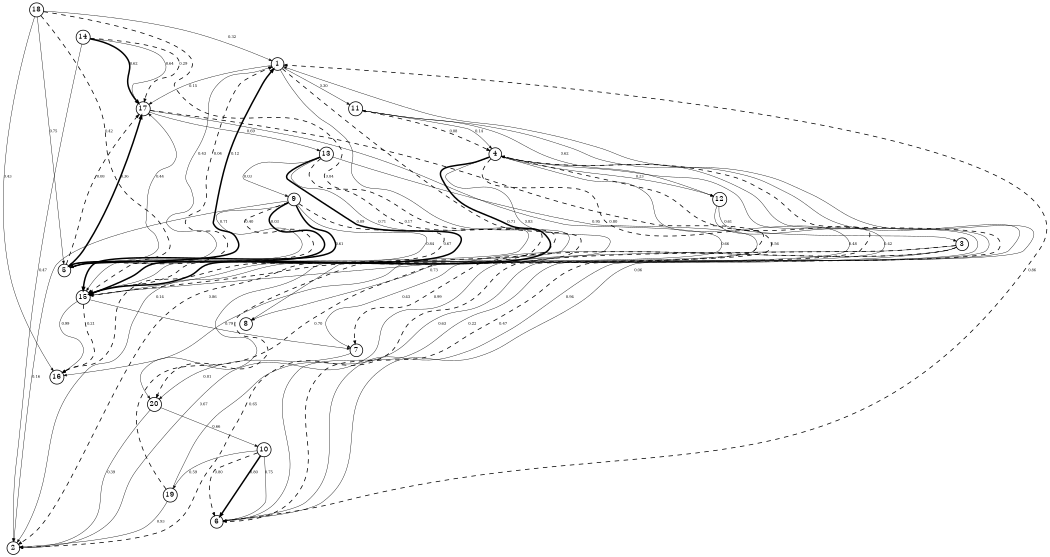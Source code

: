 digraph storygraph {
    size = "7,10";
    page = "8.5,11";
    center = "";
    node [shape = circle, margin=".005,.0075", width=.1,height=.1,fontsize=9];

   1 -> 2 [arrowsize = .4, label = "0.14", fontsize = 5, penwidth=0.5, weight = 0.14];
   1 -> 2 [style = dashed, arrowsize = .4, label = "0.86", fontsize = 5, weight = 0.86];
   1 -> 11 [arrowsize = .4, label = "0.30", fontsize = 5, penwidth=0.5, weight = 0.30];
   1 -> 17 [arrowsize = .4, label = "0.15", fontsize = 5, penwidth=0.5, weight = 0.15];
   3 -> 2 [arrowsize = .4, label = "0.67", fontsize = 5, penwidth=0.5, weight = 0.67];
   3 -> 2 [style = dashed, arrowsize = .4, label = "0.65", fontsize = 5, weight = 0.65];
   3 -> 7 [arrowsize = .4, label = "0.43", fontsize = 5, penwidth=0.5, weight = 0.43];
   3 -> 7 [style = dashed, arrowsize = .4, label = "0.99", fontsize = 5, weight = 0.99];
   3 -> 15 [arrowsize = .4, label = "0.73", fontsize = 5, penwidth=0.5, weight = 0.73];
   4 -> 6 [arrowsize = .4, label = "0.22", fontsize = 5, penwidth=0.5, weight = 0.22];
   4 -> 6 [style = dashed, arrowsize = .4, label = "0.47", fontsize = 5, weight = 0.47];
   4 -> 12 [arrowsize = .4, label = "0.23", fontsize = 5, penwidth=0.5, weight = 0.23];
   4 -> 15 [arrowsize = .4, label = "0.83", fontsize = 5, penwidth=0.5, weight = 0.83];
   4 -> 15 [style = dashed, arrowsize = .4, label = "0.80", fontsize = 5, weight = 0.80];
   4 -> 15 [style = bold, arrowsize = .4, label = "0.71", fontsize = 5, weight = 0.71];
   4 -> 16 [arrowsize = .4, label = "0.48", fontsize = 5, penwidth=0.5, weight = 0.48];
   5 -> 1 [arrowsize = .4, label = "0.43", fontsize = 5, penwidth=0.5, weight = 0.43];
   5 -> 1 [style = dashed, arrowsize = .4, label = "0.04", fontsize = 5, weight = 0.04];
   5 -> 1 [style = bold, arrowsize = .4, label = "0.12", fontsize = 5, weight = 0.12];
   5 -> 17 [arrowsize = .4, label = "0.44", fontsize = 5, penwidth=0.5, weight = 0.44];
   5 -> 17 [style = dashed, arrowsize = .4, label = "0.08", fontsize = 5, weight = 0.08];
   5 -> 17 [style = bold, arrowsize = .4, label = "0.36", fontsize = 5, weight = 0.36];
   6 -> 1 [arrowsize = .4, label = "0.06", fontsize = 5, penwidth=0.5, weight = 0.06];
   6 -> 1 [style = dashed, arrowsize = .4, label = "0.86", fontsize = 5, weight = 0.86];
   6 -> 11 [arrowsize = .4, label = "0.94", fontsize = 5, penwidth=0.5, weight = 0.94];
   7 -> 20 [arrowsize = .4, label = "0.01", fontsize = 5, penwidth=0.5, weight = 0.01];
   9 -> 2 [arrowsize = .4, label = "0.16", fontsize = 5, penwidth=0.5, weight = 0.16];
   9 -> 5 [arrowsize = .4, label = "0.71", fontsize = 5, penwidth=0.5, weight = 0.71];
   9 -> 5 [style = dashed, arrowsize = .4, label = "0.40", fontsize = 5, weight = 0.40];
   9 -> 5 [style = bold, arrowsize = .4, label = "0.03", fontsize = 5, weight = 0.03];
   9 -> 15 [arrowsize = .4, label = "0.84", fontsize = 5, penwidth=0.5, weight = 0.84];
   9 -> 15 [style = dashed, arrowsize = .4, label = "0.67", fontsize = 5, weight = 0.67];
   9 -> 15 [style = bold, arrowsize = .4, label = "0.61", fontsize = 5, weight = 0.61];
   10 -> 6 [arrowsize = .4, label = "0.75", fontsize = 5, penwidth=0.5, weight = 0.75];
   10 -> 6 [style = dashed, arrowsize = .4, label = "0.80", fontsize = 5, weight = 0.80];
   10 -> 6 [style = bold, arrowsize = .4, label = "0.80", fontsize = 5, weight = 0.80];
   10 -> 19 [arrowsize = .4, label = "0.59", fontsize = 5, penwidth=0.5, weight = 0.59];
   11 -> 4 [arrowsize = .4, label = "0.14", fontsize = 5, penwidth=0.5, weight = 0.14];
   11 -> 4 [style = dashed, arrowsize = .4, label = "0.08", fontsize = 5, weight = 0.08];
   11 -> 12 [arrowsize = .4, label = "0.62", fontsize = 5, penwidth=0.5, weight = 0.62];
   12 -> 3 [arrowsize = .4, label = "0.61", fontsize = 5, penwidth=0.5, weight = 0.61];
   12 -> 8 [arrowsize = .4, label = "0.42", fontsize = 5, penwidth=0.5, weight = 0.42];
   13 -> 8 [arrowsize = .4, label = "0.95", fontsize = 5, penwidth=0.5, weight = 0.95];
   13 -> 9 [arrowsize = .4, label = "0.03", fontsize = 5, penwidth=0.5, weight = 0.03];
   13 -> 15 [arrowsize = .4, label = "0.71", fontsize = 5, penwidth=0.5, weight = 0.71];
   13 -> 15 [style = dashed, arrowsize = .4, label = "0.17", fontsize = 5, weight = 0.17];
   13 -> 15 [style = bold, arrowsize = .4, label = "0.09", fontsize = 5, weight = 0.09];
   14 -> 2 [arrowsize = .4, label = "0.47", fontsize = 5, penwidth=0.5, weight = 0.47];
   14 -> 17 [arrowsize = .4, label = "0.64", fontsize = 5, penwidth=0.5, weight = 0.64];
   14 -> 17 [style = dashed, arrowsize = .4, label = "0.29", fontsize = 5, weight = 0.29];
   14 -> 17 [style = bold, arrowsize = .4, label = "0.62", fontsize = 5, weight = 0.62];
   15 -> 7 [arrowsize = .4, label = "0.79", fontsize = 5, penwidth=0.5, weight = 0.79];
   15 -> 16 [arrowsize = .4, label = "0.99", fontsize = 5, penwidth=0.5, weight = 0.99];
   15 -> 16 [style = dashed, arrowsize = .4, label = "0.21", fontsize = 5, weight = 0.21];
   17 -> 13 [arrowsize = .4, label = "0.69", fontsize = 5, penwidth=0.5, weight = 0.69];
   17 -> 20 [arrowsize = .4, label = "0.66", fontsize = 5, penwidth=0.5, weight = 0.66];
   17 -> 20 [style = dashed, arrowsize = .4, label = "0.56", fontsize = 5, weight = 0.56];
   18 -> 1 [arrowsize = .4, label = "0.32", fontsize = 5, penwidth=0.5, weight = 0.32];
   18 -> 5 [arrowsize = .4, label = "0.75", fontsize = 5, penwidth=0.5, weight = 0.75];
   18 -> 5 [style = dashed, arrowsize = .4, label = "0.42", fontsize = 5, weight = 0.42];
   18 -> 16 [arrowsize = .4, label = "0.43", fontsize = 5, penwidth=0.5, weight = 0.43];
   18 -> 16 [style = dashed, arrowsize = .4, label = "0.84", fontsize = 5, weight = 0.84];
   19 -> 2 [arrowsize = .4, label = "0.93", fontsize = 5, penwidth=0.5, weight = 0.93];
   19 -> 4 [arrowsize = .4, label = "0.63", fontsize = 5, penwidth=0.5, weight = 0.63];
   19 -> 4 [style = dashed, arrowsize = .4, label = "0.70", fontsize = 5, weight = 0.70];
   20 -> 2 [arrowsize = .4, label = "0.39", fontsize = 5, penwidth=0.5, weight = 0.39];
   20 -> 10 [arrowsize = .4, label = "0.66", fontsize = 5, penwidth=0.5, weight = 0.66];
}
